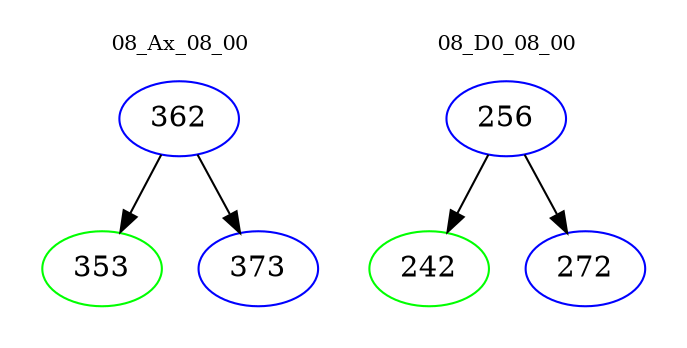 digraph{
subgraph cluster_0 {
color = white
label = "08_Ax_08_00";
fontsize=10;
T0_362 [label="362", color="blue"]
T0_362 -> T0_353 [color="black"]
T0_353 [label="353", color="green"]
T0_362 -> T0_373 [color="black"]
T0_373 [label="373", color="blue"]
}
subgraph cluster_1 {
color = white
label = "08_D0_08_00";
fontsize=10;
T1_256 [label="256", color="blue"]
T1_256 -> T1_242 [color="black"]
T1_242 [label="242", color="green"]
T1_256 -> T1_272 [color="black"]
T1_272 [label="272", color="blue"]
}
}
